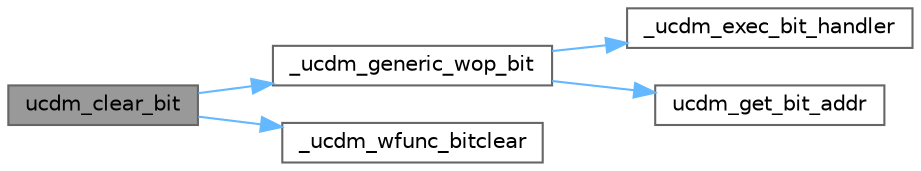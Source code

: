 digraph "ucdm_clear_bit"
{
 // INTERACTIVE_SVG=YES
 // LATEX_PDF_SIZE
  bgcolor="transparent";
  edge [fontname=Helvetica,fontsize=10,labelfontname=Helvetica,labelfontsize=10];
  node [fontname=Helvetica,fontsize=10,shape=box,height=0.2,width=0.4];
  rankdir="LR";
  Node1 [id="Node000001",label="ucdm_clear_bit",height=0.2,width=0.4,color="gray40", fillcolor="grey60", style="filled", fontcolor="black",tooltip="Clear a UCDM bit from protocol."];
  Node1 -> Node2 [id="edge1_Node000001_Node000002",color="steelblue1",style="solid",tooltip=" "];
  Node2 [id="Node000002",label="_ucdm_generic_wop_bit",height=0.2,width=0.4,color="grey40", fillcolor="white", style="filled",URL="$ucdm_8c.html#a9b805e25b36cfe19b539d16c19a6fd26",tooltip=" "];
  Node2 -> Node3 [id="edge2_Node000002_Node000003",color="steelblue1",style="solid",tooltip=" "];
  Node3 [id="Node000003",label="_ucdm_exec_bit_handler",height=0.2,width=0.4,color="grey40", fillcolor="white", style="filled",URL="$ucdm_8c.html#acc05d20c3a88a516afb2f75a15e34f2f",tooltip=" "];
  Node2 -> Node4 [id="edge3_Node000002_Node000004",color="steelblue1",style="solid",tooltip=" "];
  Node4 [id="Node000004",label="ucdm_get_bit_addr",height=0.2,width=0.4,color="grey40", fillcolor="white", style="filled",URL="$ucdm_8h.html#aeec28f3331971c9ebaf5fd7744aafe13",tooltip="Get the address of a UCDM bit from the identifier."];
  Node1 -> Node5 [id="edge4_Node000001_Node000005",color="steelblue1",style="solid",tooltip=" "];
  Node5 [id="Node000005",label="_ucdm_wfunc_bitclear",height=0.2,width=0.4,color="grey40", fillcolor="white", style="filled",URL="$ucdm_8c.html#aaab0adb2fec07263bfba7e104326460b",tooltip=" "];
}
